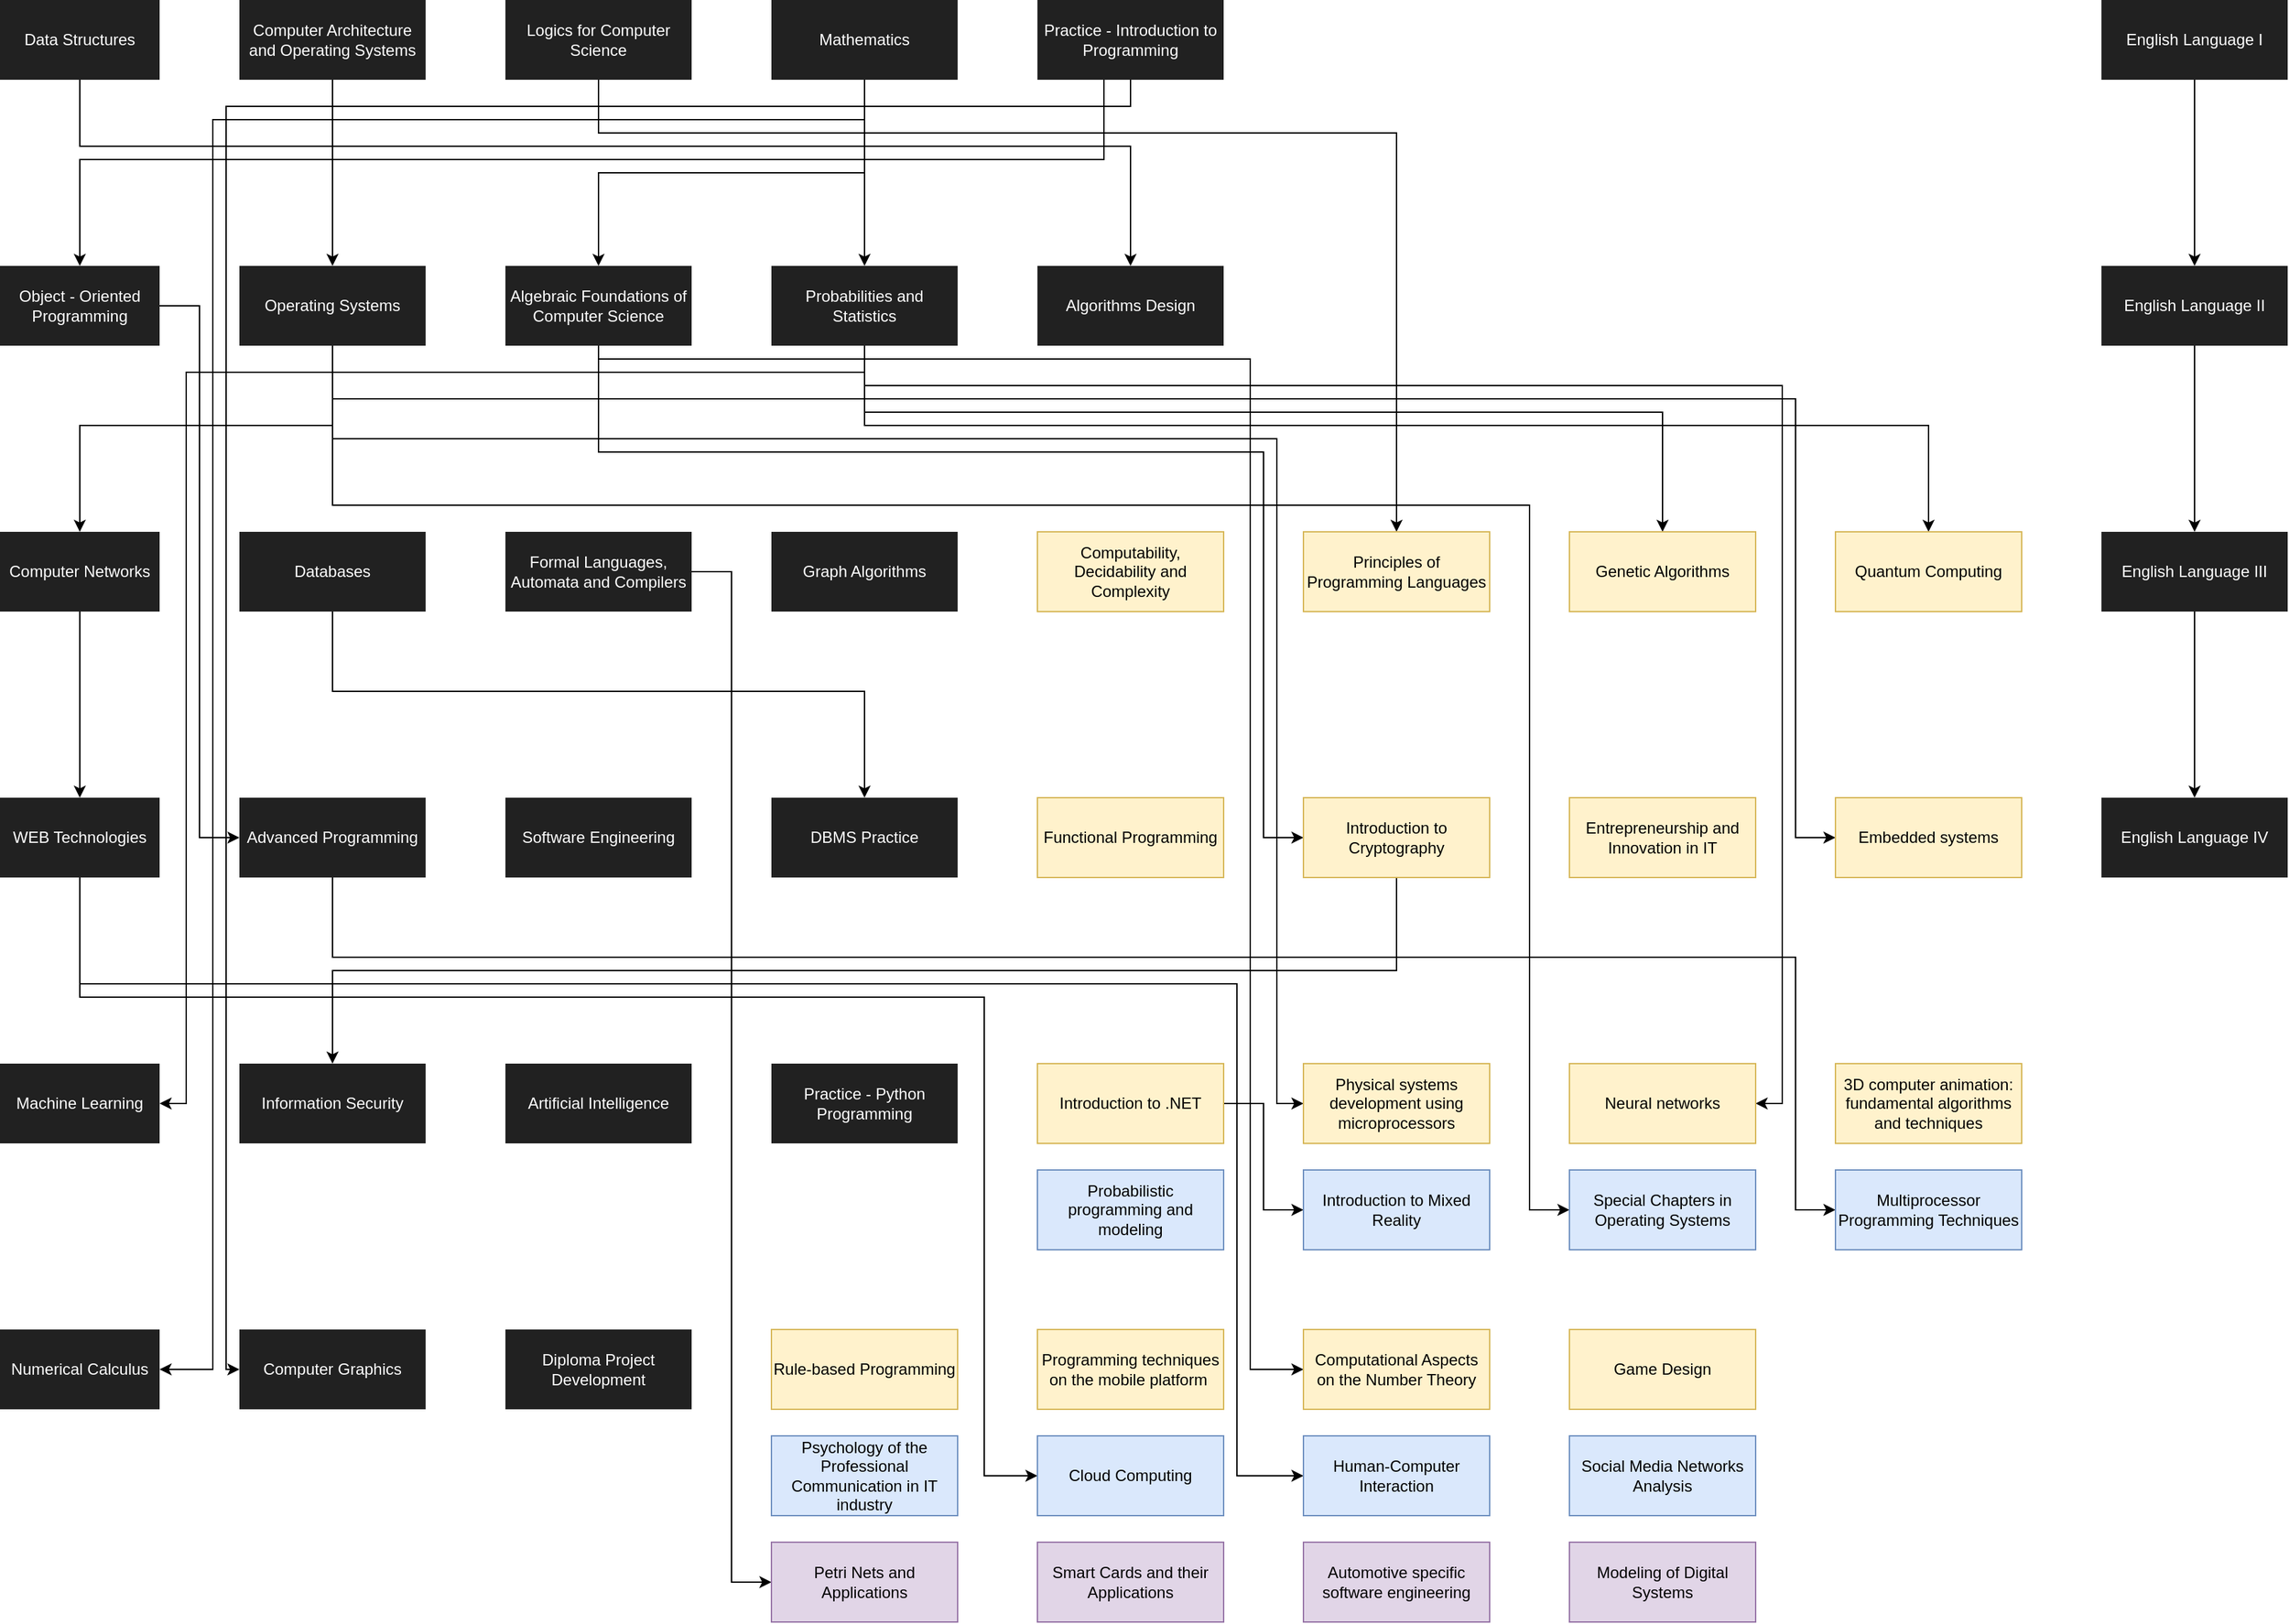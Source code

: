 <mxfile version="16.5.1" type="device"><diagram id="fv5xtPyGjUlm95UcFS3B" name="Page-1"><mxGraphModel dx="3555" dy="2163" grid="1" gridSize="10" guides="1" tooltips="1" connect="1" arrows="1" fold="1" page="1" pageScale="1" pageWidth="850" pageHeight="1100" math="0" shadow="0"><root><mxCell id="0"/><mxCell id="1" parent="0"/><mxCell id="3KuPMrUNKsbzghcKbIA2-4" style="edgeStyle=orthogonalEdgeStyle;rounded=0;orthogonalLoop=1;jettySize=auto;html=1;entryX=0.5;entryY=0;entryDx=0;entryDy=0;" edge="1" parent="1" source="21LPCDQ_-H-mYx70lP6T-1" target="21LPCDQ_-H-mYx70lP6T-12"><mxGeometry relative="1" as="geometry"><Array as="points"><mxPoint x="340" y="350"/><mxPoint x="1130" y="350"/></Array></mxGeometry></mxCell><mxCell id="21LPCDQ_-H-mYx70lP6T-1" value="Data Structures" style="rounded=0;whiteSpace=wrap;html=1;strokeColor=none;fillColor=#212121;fontColor=#FFFFFF;" parent="1" vertex="1"><mxGeometry x="280" y="240" width="120" height="60" as="geometry"/></mxCell><mxCell id="3KuPMrUNKsbzghcKbIA2-1" style="edgeStyle=orthogonalEdgeStyle;rounded=0;orthogonalLoop=1;jettySize=auto;html=1;entryX=0.5;entryY=0;entryDx=0;entryDy=0;" edge="1" parent="1" source="21LPCDQ_-H-mYx70lP6T-2" target="21LPCDQ_-H-mYx70lP6T-9"><mxGeometry relative="1" as="geometry"/></mxCell><mxCell id="21LPCDQ_-H-mYx70lP6T-2" value="Computer Architecture and Operating Systems" style="rounded=0;whiteSpace=wrap;html=1;strokeColor=none;fillColor=#212121;fontColor=#FFFFFF;" parent="1" vertex="1"><mxGeometry x="460" y="240" width="140" height="60" as="geometry"/></mxCell><mxCell id="3KuPMrUNKsbzghcKbIA2-7" style="edgeStyle=orthogonalEdgeStyle;rounded=0;orthogonalLoop=1;jettySize=auto;html=1;entryX=0.5;entryY=0;entryDx=0;entryDy=0;" edge="1" parent="1" source="21LPCDQ_-H-mYx70lP6T-4" target="21LPCDQ_-H-mYx70lP6T-38"><mxGeometry relative="1" as="geometry"><Array as="points"><mxPoint x="730" y="340"/><mxPoint x="1330" y="340"/></Array></mxGeometry></mxCell><mxCell id="21LPCDQ_-H-mYx70lP6T-4" value="Logics for Computer Science" style="rounded=0;whiteSpace=wrap;html=1;strokeColor=none;fillColor=#212121;fontColor=#FFFFFF;" parent="1" vertex="1"><mxGeometry x="660" y="240" width="140" height="60" as="geometry"/></mxCell><mxCell id="3KuPMrUNKsbzghcKbIA2-2" style="edgeStyle=orthogonalEdgeStyle;rounded=0;orthogonalLoop=1;jettySize=auto;html=1;entryX=0.5;entryY=0;entryDx=0;entryDy=0;" edge="1" parent="1" source="21LPCDQ_-H-mYx70lP6T-5" target="21LPCDQ_-H-mYx70lP6T-11"><mxGeometry relative="1" as="geometry"/></mxCell><mxCell id="3KuPMrUNKsbzghcKbIA2-8" style="edgeStyle=orthogonalEdgeStyle;rounded=0;orthogonalLoop=1;jettySize=auto;html=1;entryX=0.5;entryY=0;entryDx=0;entryDy=0;" edge="1" parent="1" source="21LPCDQ_-H-mYx70lP6T-5" target="21LPCDQ_-H-mYx70lP6T-10"><mxGeometry relative="1" as="geometry"><Array as="points"><mxPoint x="930" y="370"/><mxPoint x="730" y="370"/></Array></mxGeometry></mxCell><mxCell id="3KuPMrUNKsbzghcKbIA2-27" style="edgeStyle=orthogonalEdgeStyle;rounded=0;orthogonalLoop=1;jettySize=auto;html=1;entryX=1;entryY=0.5;entryDx=0;entryDy=0;" edge="1" parent="1" source="21LPCDQ_-H-mYx70lP6T-5" target="21LPCDQ_-H-mYx70lP6T-32"><mxGeometry relative="1" as="geometry"><Array as="points"><mxPoint x="930" y="330"/><mxPoint x="440" y="330"/><mxPoint x="440" y="1270"/></Array></mxGeometry></mxCell><mxCell id="21LPCDQ_-H-mYx70lP6T-5" value="Mathematics" style="rounded=0;whiteSpace=wrap;html=1;strokeColor=none;fillColor=#212121;fontColor=#FFFFFF;" parent="1" vertex="1"><mxGeometry x="860" y="240" width="140" height="60" as="geometry"/></mxCell><mxCell id="3KuPMrUNKsbzghcKbIA2-3" style="edgeStyle=orthogonalEdgeStyle;rounded=0;orthogonalLoop=1;jettySize=auto;html=1;entryX=0.5;entryY=0;entryDx=0;entryDy=0;" edge="1" parent="1" source="21LPCDQ_-H-mYx70lP6T-6" target="21LPCDQ_-H-mYx70lP6T-8"><mxGeometry relative="1" as="geometry"><Array as="points"><mxPoint x="1110" y="360"/><mxPoint x="340" y="360"/></Array></mxGeometry></mxCell><mxCell id="3KuPMrUNKsbzghcKbIA2-28" style="edgeStyle=orthogonalEdgeStyle;rounded=0;orthogonalLoop=1;jettySize=auto;html=1;entryX=0;entryY=0.5;entryDx=0;entryDy=0;" edge="1" parent="1" source="21LPCDQ_-H-mYx70lP6T-6" target="21LPCDQ_-H-mYx70lP6T-33"><mxGeometry relative="1" as="geometry"><Array as="points"><mxPoint x="1130" y="320"/><mxPoint x="450" y="320"/><mxPoint x="450" y="1270"/></Array></mxGeometry></mxCell><mxCell id="21LPCDQ_-H-mYx70lP6T-6" value="Practice - Introduction to Programming" style="rounded=0;whiteSpace=wrap;html=1;strokeColor=none;fillColor=#212121;fontColor=#FFFFFF;" parent="1" vertex="1"><mxGeometry x="1060" y="240" width="140" height="60" as="geometry"/></mxCell><mxCell id="3KuPMrUNKsbzghcKbIA2-32" style="edgeStyle=orthogonalEdgeStyle;rounded=0;orthogonalLoop=1;jettySize=auto;html=1;entryX=0.5;entryY=0;entryDx=0;entryDy=0;" edge="1" parent="1" source="21LPCDQ_-H-mYx70lP6T-7" target="21LPCDQ_-H-mYx70lP6T-13"><mxGeometry relative="1" as="geometry"/></mxCell><mxCell id="21LPCDQ_-H-mYx70lP6T-7" value="English Language I" style="rounded=0;whiteSpace=wrap;html=1;strokeColor=none;fillColor=#212121;fontColor=#FFFFFF;" parent="1" vertex="1"><mxGeometry x="1860" y="240" width="140" height="60" as="geometry"/></mxCell><mxCell id="3KuPMrUNKsbzghcKbIA2-13" style="edgeStyle=orthogonalEdgeStyle;rounded=0;orthogonalLoop=1;jettySize=auto;html=1;entryX=0;entryY=0.5;entryDx=0;entryDy=0;" edge="1" parent="1" source="21LPCDQ_-H-mYx70lP6T-8" target="21LPCDQ_-H-mYx70lP6T-21"><mxGeometry relative="1" as="geometry"/></mxCell><mxCell id="21LPCDQ_-H-mYx70lP6T-8" value="Object - Oriented Programming" style="rounded=0;whiteSpace=wrap;html=1;strokeColor=none;fillColor=#212121;fontColor=#FFFFFF;" parent="1" vertex="1"><mxGeometry x="280" y="440" width="120" height="60" as="geometry"/></mxCell><mxCell id="3KuPMrUNKsbzghcKbIA2-5" style="edgeStyle=orthogonalEdgeStyle;rounded=0;orthogonalLoop=1;jettySize=auto;html=1;entryX=0.5;entryY=0;entryDx=0;entryDy=0;" edge="1" parent="1" source="21LPCDQ_-H-mYx70lP6T-9" target="21LPCDQ_-H-mYx70lP6T-14"><mxGeometry relative="1" as="geometry"><Array as="points"><mxPoint x="530" y="560"/><mxPoint x="340" y="560"/></Array></mxGeometry></mxCell><mxCell id="3KuPMrUNKsbzghcKbIA2-17" style="edgeStyle=orthogonalEdgeStyle;rounded=0;orthogonalLoop=1;jettySize=auto;html=1;entryX=0;entryY=0.5;entryDx=0;entryDy=0;" edge="1" parent="1" source="21LPCDQ_-H-mYx70lP6T-9" target="21LPCDQ_-H-mYx70lP6T-44"><mxGeometry relative="1" as="geometry"><Array as="points"><mxPoint x="530" y="540"/><mxPoint x="1630" y="540"/><mxPoint x="1630" y="870"/></Array></mxGeometry></mxCell><mxCell id="3KuPMrUNKsbzghcKbIA2-23" style="edgeStyle=orthogonalEdgeStyle;rounded=0;orthogonalLoop=1;jettySize=auto;html=1;entryX=0;entryY=0.5;entryDx=0;entryDy=0;" edge="1" parent="1" source="21LPCDQ_-H-mYx70lP6T-9" target="21LPCDQ_-H-mYx70lP6T-51"><mxGeometry relative="1" as="geometry"><Array as="points"><mxPoint x="530" y="620"/><mxPoint x="1430" y="620"/><mxPoint x="1430" y="1150"/></Array></mxGeometry></mxCell><mxCell id="3KuPMrUNKsbzghcKbIA2-26" style="edgeStyle=orthogonalEdgeStyle;rounded=0;orthogonalLoop=1;jettySize=auto;html=1;entryX=0;entryY=0.5;entryDx=0;entryDy=0;" edge="1" parent="1" source="21LPCDQ_-H-mYx70lP6T-9" target="21LPCDQ_-H-mYx70lP6T-46"><mxGeometry relative="1" as="geometry"><Array as="points"><mxPoint x="530" y="570"/><mxPoint x="1240" y="570"/><mxPoint x="1240" y="1070"/></Array></mxGeometry></mxCell><mxCell id="21LPCDQ_-H-mYx70lP6T-9" value="Operating Systems" style="rounded=0;whiteSpace=wrap;html=1;strokeColor=none;fillColor=#212121;fontColor=#FFFFFF;" parent="1" vertex="1"><mxGeometry x="460" y="440" width="140" height="60" as="geometry"/></mxCell><mxCell id="3KuPMrUNKsbzghcKbIA2-16" style="edgeStyle=orthogonalEdgeStyle;rounded=0;orthogonalLoop=1;jettySize=auto;html=1;entryX=0;entryY=0.5;entryDx=0;entryDy=0;" edge="1" parent="1" source="21LPCDQ_-H-mYx70lP6T-10" target="21LPCDQ_-H-mYx70lP6T-42"><mxGeometry relative="1" as="geometry"><Array as="points"><mxPoint x="730" y="580"/><mxPoint x="1230" y="580"/><mxPoint x="1230" y="870"/></Array></mxGeometry></mxCell><mxCell id="3KuPMrUNKsbzghcKbIA2-29" style="edgeStyle=orthogonalEdgeStyle;rounded=0;orthogonalLoop=1;jettySize=auto;html=1;entryX=0;entryY=0.5;entryDx=0;entryDy=0;" edge="1" parent="1" source="21LPCDQ_-H-mYx70lP6T-10" target="21LPCDQ_-H-mYx70lP6T-65"><mxGeometry relative="1" as="geometry"><Array as="points"><mxPoint x="730" y="510"/><mxPoint x="1220" y="510"/><mxPoint x="1220" y="1270"/></Array></mxGeometry></mxCell><mxCell id="21LPCDQ_-H-mYx70lP6T-10" value="Algebraic Foundations of Computer Science" style="rounded=0;whiteSpace=wrap;html=1;strokeColor=none;fillColor=#212121;fontColor=#FFFFFF;" parent="1" vertex="1"><mxGeometry x="660" y="440" width="140" height="60" as="geometry"/></mxCell><mxCell id="3KuPMrUNKsbzghcKbIA2-9" style="edgeStyle=orthogonalEdgeStyle;rounded=0;orthogonalLoop=1;jettySize=auto;html=1;entryX=0.5;entryY=0;entryDx=0;entryDy=0;" edge="1" parent="1" source="21LPCDQ_-H-mYx70lP6T-11" target="21LPCDQ_-H-mYx70lP6T-39"><mxGeometry relative="1" as="geometry"><Array as="points"><mxPoint x="930" y="550"/><mxPoint x="1530" y="550"/></Array></mxGeometry></mxCell><mxCell id="3KuPMrUNKsbzghcKbIA2-11" style="edgeStyle=orthogonalEdgeStyle;rounded=0;orthogonalLoop=1;jettySize=auto;html=1;entryX=0.5;entryY=0;entryDx=0;entryDy=0;" edge="1" parent="1" source="21LPCDQ_-H-mYx70lP6T-11" target="21LPCDQ_-H-mYx70lP6T-40"><mxGeometry relative="1" as="geometry"><Array as="points"><mxPoint x="930" y="560"/><mxPoint x="1730" y="560"/></Array></mxGeometry></mxCell><mxCell id="3KuPMrUNKsbzghcKbIA2-18" style="edgeStyle=orthogonalEdgeStyle;rounded=0;orthogonalLoop=1;jettySize=auto;html=1;entryX=1;entryY=0.5;entryDx=0;entryDy=0;" edge="1" parent="1" source="21LPCDQ_-H-mYx70lP6T-11" target="21LPCDQ_-H-mYx70lP6T-26"><mxGeometry relative="1" as="geometry"><Array as="points"><mxPoint x="930" y="520"/><mxPoint x="420" y="520"/><mxPoint x="420" y="1070"/></Array></mxGeometry></mxCell><mxCell id="3KuPMrUNKsbzghcKbIA2-25" style="edgeStyle=orthogonalEdgeStyle;rounded=0;orthogonalLoop=1;jettySize=auto;html=1;entryX=1;entryY=0.5;entryDx=0;entryDy=0;" edge="1" parent="1" source="21LPCDQ_-H-mYx70lP6T-11" target="21LPCDQ_-H-mYx70lP6T-47"><mxGeometry relative="1" as="geometry"><Array as="points"><mxPoint x="930" y="530"/><mxPoint x="1620" y="530"/><mxPoint x="1620" y="1070"/></Array></mxGeometry></mxCell><mxCell id="21LPCDQ_-H-mYx70lP6T-11" value="Probabilities and Statistics" style="rounded=0;whiteSpace=wrap;html=1;strokeColor=none;fillColor=#212121;fontColor=#FFFFFF;" parent="1" vertex="1"><mxGeometry x="860" y="440" width="140" height="60" as="geometry"/></mxCell><mxCell id="21LPCDQ_-H-mYx70lP6T-12" value="Algorithms Design" style="rounded=0;whiteSpace=wrap;html=1;strokeColor=none;fillColor=#212121;fontColor=#FFFFFF;" parent="1" vertex="1"><mxGeometry x="1060" y="440" width="140" height="60" as="geometry"/></mxCell><mxCell id="3KuPMrUNKsbzghcKbIA2-33" style="edgeStyle=orthogonalEdgeStyle;rounded=0;orthogonalLoop=1;jettySize=auto;html=1;entryX=0.5;entryY=0;entryDx=0;entryDy=0;" edge="1" parent="1" source="21LPCDQ_-H-mYx70lP6T-13" target="21LPCDQ_-H-mYx70lP6T-19"><mxGeometry relative="1" as="geometry"/></mxCell><mxCell id="21LPCDQ_-H-mYx70lP6T-13" value="English Language II" style="rounded=0;whiteSpace=wrap;html=1;strokeColor=none;fillColor=#212121;fontColor=#FFFFFF;" parent="1" vertex="1"><mxGeometry x="1860" y="440" width="140" height="60" as="geometry"/></mxCell><mxCell id="3KuPMrUNKsbzghcKbIA2-12" style="edgeStyle=orthogonalEdgeStyle;rounded=0;orthogonalLoop=1;jettySize=auto;html=1;entryX=0.5;entryY=0;entryDx=0;entryDy=0;" edge="1" parent="1" source="21LPCDQ_-H-mYx70lP6T-14" target="21LPCDQ_-H-mYx70lP6T-20"><mxGeometry relative="1" as="geometry"/></mxCell><mxCell id="21LPCDQ_-H-mYx70lP6T-14" value="Computer Networks" style="rounded=0;whiteSpace=wrap;html=1;strokeColor=none;fillColor=#212121;fontColor=#FFFFFF;" parent="1" vertex="1"><mxGeometry x="280" y="640" width="120" height="60" as="geometry"/></mxCell><mxCell id="3KuPMrUNKsbzghcKbIA2-15" style="edgeStyle=orthogonalEdgeStyle;rounded=0;orthogonalLoop=1;jettySize=auto;html=1;entryX=0.5;entryY=0;entryDx=0;entryDy=0;" edge="1" parent="1" source="21LPCDQ_-H-mYx70lP6T-15" target="21LPCDQ_-H-mYx70lP6T-23"><mxGeometry relative="1" as="geometry"><Array as="points"><mxPoint x="530" y="760"/><mxPoint x="930" y="760"/></Array></mxGeometry></mxCell><mxCell id="21LPCDQ_-H-mYx70lP6T-15" value="Databases" style="rounded=0;whiteSpace=wrap;html=1;strokeColor=none;fillColor=#212121;fontColor=#FFFFFF;" parent="1" vertex="1"><mxGeometry x="460" y="640" width="140" height="60" as="geometry"/></mxCell><mxCell id="3KuPMrUNKsbzghcKbIA2-10" style="edgeStyle=orthogonalEdgeStyle;rounded=0;orthogonalLoop=1;jettySize=auto;html=1;entryX=0;entryY=0.5;entryDx=0;entryDy=0;" edge="1" parent="1" source="21LPCDQ_-H-mYx70lP6T-16" target="21LPCDQ_-H-mYx70lP6T-63"><mxGeometry relative="1" as="geometry"/></mxCell><mxCell id="21LPCDQ_-H-mYx70lP6T-16" value="Formal Languages, Automata and Compilers" style="rounded=0;whiteSpace=wrap;html=1;strokeColor=none;fillColor=#212121;fontColor=#FFFFFF;" parent="1" vertex="1"><mxGeometry x="660" y="640" width="140" height="60" as="geometry"/></mxCell><mxCell id="21LPCDQ_-H-mYx70lP6T-17" value="Graph Algorithms" style="rounded=0;whiteSpace=wrap;html=1;strokeColor=none;fillColor=#212121;fontColor=#FFFFFF;" parent="1" vertex="1"><mxGeometry x="860" y="640" width="140" height="60" as="geometry"/></mxCell><mxCell id="3KuPMrUNKsbzghcKbIA2-34" style="edgeStyle=orthogonalEdgeStyle;rounded=0;orthogonalLoop=1;jettySize=auto;html=1;entryX=0.5;entryY=0;entryDx=0;entryDy=0;" edge="1" parent="1" source="21LPCDQ_-H-mYx70lP6T-19" target="21LPCDQ_-H-mYx70lP6T-25"><mxGeometry relative="1" as="geometry"/></mxCell><mxCell id="21LPCDQ_-H-mYx70lP6T-19" value="English Language III" style="rounded=0;whiteSpace=wrap;html=1;strokeColor=none;fillColor=#212121;fontColor=#FFFFFF;" parent="1" vertex="1"><mxGeometry x="1860" y="640" width="140" height="60" as="geometry"/></mxCell><mxCell id="3KuPMrUNKsbzghcKbIA2-30" style="edgeStyle=orthogonalEdgeStyle;rounded=0;orthogonalLoop=1;jettySize=auto;html=1;entryX=0;entryY=0.5;entryDx=0;entryDy=0;" edge="1" parent="1" source="21LPCDQ_-H-mYx70lP6T-20" target="21LPCDQ_-H-mYx70lP6T-59"><mxGeometry relative="1" as="geometry"><Array as="points"><mxPoint x="340" y="980"/><mxPoint x="1210" y="980"/><mxPoint x="1210" y="1350"/></Array></mxGeometry></mxCell><mxCell id="3KuPMrUNKsbzghcKbIA2-31" style="edgeStyle=orthogonalEdgeStyle;rounded=0;orthogonalLoop=1;jettySize=auto;html=1;entryX=0;entryY=0.5;entryDx=0;entryDy=0;" edge="1" parent="1" source="21LPCDQ_-H-mYx70lP6T-20" target="21LPCDQ_-H-mYx70lP6T-58"><mxGeometry relative="1" as="geometry"><Array as="points"><mxPoint x="340" y="990"/><mxPoint x="1020" y="990"/><mxPoint x="1020" y="1350"/></Array></mxGeometry></mxCell><mxCell id="21LPCDQ_-H-mYx70lP6T-20" value="WEB Technologies" style="rounded=0;whiteSpace=wrap;html=1;strokeColor=none;fillColor=#212121;fontColor=#FFFFFF;" parent="1" vertex="1"><mxGeometry x="280" y="840" width="120" height="60" as="geometry"/></mxCell><mxCell id="3KuPMrUNKsbzghcKbIA2-24" style="edgeStyle=orthogonalEdgeStyle;rounded=0;orthogonalLoop=1;jettySize=auto;html=1;entryX=0;entryY=0.5;entryDx=0;entryDy=0;" edge="1" parent="1" source="21LPCDQ_-H-mYx70lP6T-21" target="21LPCDQ_-H-mYx70lP6T-52"><mxGeometry relative="1" as="geometry"><Array as="points"><mxPoint x="530" y="960"/><mxPoint x="1630" y="960"/><mxPoint x="1630" y="1150"/></Array></mxGeometry></mxCell><mxCell id="21LPCDQ_-H-mYx70lP6T-21" value="Advanced Programming" style="rounded=0;whiteSpace=wrap;html=1;strokeColor=none;fillColor=#212121;fontColor=#FFFFFF;" parent="1" vertex="1"><mxGeometry x="460" y="840" width="140" height="60" as="geometry"/></mxCell><mxCell id="21LPCDQ_-H-mYx70lP6T-22" value="Software Engineering" style="rounded=0;whiteSpace=wrap;html=1;strokeColor=none;fillColor=#212121;fontColor=#FFFFFF;" parent="1" vertex="1"><mxGeometry x="660" y="840" width="140" height="60" as="geometry"/></mxCell><mxCell id="21LPCDQ_-H-mYx70lP6T-23" value="DBMS Practice" style="rounded=0;whiteSpace=wrap;html=1;strokeColor=none;fillColor=#212121;fontColor=#FFFFFF;" parent="1" vertex="1"><mxGeometry x="860" y="840" width="140" height="60" as="geometry"/></mxCell><mxCell id="21LPCDQ_-H-mYx70lP6T-25" value="English Language IV" style="rounded=0;whiteSpace=wrap;html=1;strokeColor=none;fillColor=#212121;fontColor=#FFFFFF;" parent="1" vertex="1"><mxGeometry x="1860" y="840" width="140" height="60" as="geometry"/></mxCell><mxCell id="21LPCDQ_-H-mYx70lP6T-26" value="Machine Learning" style="rounded=0;whiteSpace=wrap;html=1;strokeColor=none;fillColor=#212121;fontColor=#FFFFFF;" parent="1" vertex="1"><mxGeometry x="280" y="1040" width="120" height="60" as="geometry"/></mxCell><mxCell id="21LPCDQ_-H-mYx70lP6T-27" value="Information Security" style="rounded=0;whiteSpace=wrap;html=1;strokeColor=none;fillColor=#212121;fontColor=#FFFFFF;" parent="1" vertex="1"><mxGeometry x="460" y="1040" width="140" height="60" as="geometry"/></mxCell><mxCell id="21LPCDQ_-H-mYx70lP6T-28" value="Artificial Intelligence" style="rounded=0;whiteSpace=wrap;html=1;strokeColor=none;fillColor=#212121;fontColor=#FFFFFF;" parent="1" vertex="1"><mxGeometry x="660" y="1040" width="140" height="60" as="geometry"/></mxCell><mxCell id="21LPCDQ_-H-mYx70lP6T-29" value="Practice - Python Programming" style="rounded=0;whiteSpace=wrap;html=1;strokeColor=none;fillColor=#212121;fontColor=#FFFFFF;" parent="1" vertex="1"><mxGeometry x="860" y="1040" width="140" height="60" as="geometry"/></mxCell><mxCell id="21LPCDQ_-H-mYx70lP6T-32" value="Numerical Calculus" style="rounded=0;whiteSpace=wrap;html=1;strokeColor=none;fillColor=#212121;fontColor=#FFFFFF;" parent="1" vertex="1"><mxGeometry x="280" y="1240" width="120" height="60" as="geometry"/></mxCell><mxCell id="21LPCDQ_-H-mYx70lP6T-33" value="Computer Graphics" style="rounded=0;whiteSpace=wrap;html=1;strokeColor=none;fillColor=#212121;fontColor=#FFFFFF;" parent="1" vertex="1"><mxGeometry x="460" y="1240" width="140" height="60" as="geometry"/></mxCell><mxCell id="21LPCDQ_-H-mYx70lP6T-34" value="Diploma Project Development" style="rounded=0;whiteSpace=wrap;html=1;strokeColor=none;fillColor=#212121;fontColor=#FFFFFF;" parent="1" vertex="1"><mxGeometry x="660" y="1240" width="140" height="60" as="geometry"/></mxCell><mxCell id="21LPCDQ_-H-mYx70lP6T-38" value="Principles of Programming Languages" style="rounded=0;whiteSpace=wrap;html=1;strokeColor=#d6b656;fillColor=#fff2cc;" parent="1" vertex="1"><mxGeometry x="1260" y="640" width="140" height="60" as="geometry"/></mxCell><mxCell id="21LPCDQ_-H-mYx70lP6T-39" value="Genetic Algorithms" style="rounded=0;whiteSpace=wrap;html=1;strokeColor=#d6b656;fillColor=#fff2cc;" parent="1" vertex="1"><mxGeometry x="1460" y="640" width="140" height="60" as="geometry"/></mxCell><mxCell id="21LPCDQ_-H-mYx70lP6T-40" value="Quantum Computing" style="rounded=0;whiteSpace=wrap;html=1;strokeColor=#d6b656;fillColor=#fff2cc;" parent="1" vertex="1"><mxGeometry x="1660" y="640" width="140" height="60" as="geometry"/></mxCell><mxCell id="21LPCDQ_-H-mYx70lP6T-41" value="Computability, Decidability and Complexity" style="rounded=0;whiteSpace=wrap;html=1;strokeColor=#d6b656;fillColor=#fff2cc;" parent="1" vertex="1"><mxGeometry x="1060" y="640" width="140" height="60" as="geometry"/></mxCell><mxCell id="3KuPMrUNKsbzghcKbIA2-21" style="edgeStyle=orthogonalEdgeStyle;rounded=0;orthogonalLoop=1;jettySize=auto;html=1;entryX=0.5;entryY=0;entryDx=0;entryDy=0;" edge="1" parent="1" source="21LPCDQ_-H-mYx70lP6T-42" target="21LPCDQ_-H-mYx70lP6T-27"><mxGeometry relative="1" as="geometry"><Array as="points"><mxPoint x="1330" y="970"/><mxPoint x="530" y="970"/></Array></mxGeometry></mxCell><mxCell id="21LPCDQ_-H-mYx70lP6T-42" value="Introduction to Cryptography" style="rounded=0;whiteSpace=wrap;html=1;strokeColor=#d6b656;fillColor=#fff2cc;" parent="1" vertex="1"><mxGeometry x="1260" y="840" width="140" height="60" as="geometry"/></mxCell><mxCell id="21LPCDQ_-H-mYx70lP6T-43" value="Entrepreneurship and Innovation in IT" style="rounded=0;whiteSpace=wrap;html=1;strokeColor=#d6b656;fillColor=#fff2cc;" parent="1" vertex="1"><mxGeometry x="1460" y="840" width="140" height="60" as="geometry"/></mxCell><mxCell id="21LPCDQ_-H-mYx70lP6T-44" value="Embedded systems" style="rounded=0;whiteSpace=wrap;html=1;strokeColor=#d6b656;fillColor=#fff2cc;" parent="1" vertex="1"><mxGeometry x="1660" y="840" width="140" height="60" as="geometry"/></mxCell><mxCell id="21LPCDQ_-H-mYx70lP6T-45" value="Functional Programming" style="rounded=0;whiteSpace=wrap;html=1;strokeColor=#d6b656;fillColor=#fff2cc;" parent="1" vertex="1"><mxGeometry x="1060" y="840" width="140" height="60" as="geometry"/></mxCell><mxCell id="21LPCDQ_-H-mYx70lP6T-46" value="Physical systems development using microprocessors" style="rounded=0;whiteSpace=wrap;html=1;strokeColor=#d6b656;fillColor=#fff2cc;" parent="1" vertex="1"><mxGeometry x="1260" y="1040" width="140" height="60" as="geometry"/></mxCell><mxCell id="21LPCDQ_-H-mYx70lP6T-47" value="Neural networks" style="rounded=0;whiteSpace=wrap;html=1;strokeColor=#d6b656;fillColor=#fff2cc;" parent="1" vertex="1"><mxGeometry x="1460" y="1040" width="140" height="60" as="geometry"/></mxCell><mxCell id="21LPCDQ_-H-mYx70lP6T-48" value="3D computer animation: fundamental algorithms and techniques" style="rounded=0;whiteSpace=wrap;html=1;strokeColor=#d6b656;fillColor=#fff2cc;" parent="1" vertex="1"><mxGeometry x="1660" y="1040" width="140" height="60" as="geometry"/></mxCell><mxCell id="3KuPMrUNKsbzghcKbIA2-22" style="edgeStyle=orthogonalEdgeStyle;rounded=0;orthogonalLoop=1;jettySize=auto;html=1;entryX=0;entryY=0.5;entryDx=0;entryDy=0;" edge="1" parent="1" source="21LPCDQ_-H-mYx70lP6T-49" target="21LPCDQ_-H-mYx70lP6T-50"><mxGeometry relative="1" as="geometry"/></mxCell><mxCell id="21LPCDQ_-H-mYx70lP6T-49" value="Introduction to .NET" style="rounded=0;whiteSpace=wrap;html=1;strokeColor=#d6b656;fillColor=#fff2cc;" parent="1" vertex="1"><mxGeometry x="1060" y="1040" width="140" height="60" as="geometry"/></mxCell><mxCell id="21LPCDQ_-H-mYx70lP6T-50" value="Introduction to Mixed Reality" style="rounded=0;whiteSpace=wrap;html=1;strokeColor=#6c8ebf;fillColor=#dae8fc;" parent="1" vertex="1"><mxGeometry x="1260" y="1120" width="140" height="60" as="geometry"/></mxCell><mxCell id="21LPCDQ_-H-mYx70lP6T-51" value="Special Chapters in Operating Systems" style="rounded=0;whiteSpace=wrap;html=1;strokeColor=#6c8ebf;fillColor=#dae8fc;" parent="1" vertex="1"><mxGeometry x="1460" y="1120" width="140" height="60" as="geometry"/></mxCell><mxCell id="21LPCDQ_-H-mYx70lP6T-52" value="Multiprocessor Programming Techniques" style="rounded=0;whiteSpace=wrap;html=1;strokeColor=#6c8ebf;fillColor=#dae8fc;" parent="1" vertex="1"><mxGeometry x="1660" y="1120" width="140" height="60" as="geometry"/></mxCell><mxCell id="21LPCDQ_-H-mYx70lP6T-53" value="Probabilistic programming and modeling" style="rounded=0;whiteSpace=wrap;html=1;strokeColor=#6c8ebf;fillColor=#dae8fc;" parent="1" vertex="1"><mxGeometry x="1060" y="1120" width="140" height="60" as="geometry"/></mxCell><mxCell id="21LPCDQ_-H-mYx70lP6T-54" value="Programming techniques on the mobile platform&amp;nbsp;" style="rounded=0;whiteSpace=wrap;html=1;strokeColor=#d6b656;fillColor=#fff2cc;" parent="1" vertex="1"><mxGeometry x="1060" y="1240" width="140" height="60" as="geometry"/></mxCell><mxCell id="21LPCDQ_-H-mYx70lP6T-55" value="Game Design" style="rounded=0;whiteSpace=wrap;html=1;strokeColor=#d6b656;fillColor=#fff2cc;" parent="1" vertex="1"><mxGeometry x="1460" y="1240" width="140" height="60" as="geometry"/></mxCell><mxCell id="21LPCDQ_-H-mYx70lP6T-57" value="Rule-based Programming" style="rounded=0;whiteSpace=wrap;html=1;strokeColor=#d6b656;fillColor=#fff2cc;" parent="1" vertex="1"><mxGeometry x="860" y="1240" width="140" height="60" as="geometry"/></mxCell><mxCell id="21LPCDQ_-H-mYx70lP6T-58" value="Cloud Computing" style="rounded=0;whiteSpace=wrap;html=1;strokeColor=#6c8ebf;fillColor=#dae8fc;" parent="1" vertex="1"><mxGeometry x="1060" y="1320" width="140" height="60" as="geometry"/></mxCell><mxCell id="21LPCDQ_-H-mYx70lP6T-59" value="Human-Computer Interaction" style="rounded=0;whiteSpace=wrap;html=1;strokeColor=#6c8ebf;fillColor=#dae8fc;" parent="1" vertex="1"><mxGeometry x="1260" y="1320" width="140" height="60" as="geometry"/></mxCell><mxCell id="21LPCDQ_-H-mYx70lP6T-60" value="Psychology of the Professional Communication in IT industry" style="rounded=0;whiteSpace=wrap;html=1;strokeColor=#6c8ebf;fillColor=#dae8fc;" parent="1" vertex="1"><mxGeometry x="860" y="1320" width="140" height="60" as="geometry"/></mxCell><mxCell id="21LPCDQ_-H-mYx70lP6T-61" value="Smart Cards and their Applications" style="rounded=0;whiteSpace=wrap;html=1;strokeColor=#9673a6;fillColor=#e1d5e7;" parent="1" vertex="1"><mxGeometry x="1060" y="1400" width="140" height="60" as="geometry"/></mxCell><mxCell id="21LPCDQ_-H-mYx70lP6T-62" value="Automotive specific software engineering" style="rounded=0;whiteSpace=wrap;html=1;strokeColor=#9673a6;fillColor=#e1d5e7;" parent="1" vertex="1"><mxGeometry x="1260" y="1400" width="140" height="60" as="geometry"/></mxCell><mxCell id="21LPCDQ_-H-mYx70lP6T-63" value="Petri Nets and Applications" style="rounded=0;whiteSpace=wrap;html=1;strokeColor=#9673a6;fillColor=#e1d5e7;" parent="1" vertex="1"><mxGeometry x="860" y="1400" width="140" height="60" as="geometry"/></mxCell><mxCell id="21LPCDQ_-H-mYx70lP6T-64" value="Social Media Networks Analysis " style="rounded=0;whiteSpace=wrap;html=1;strokeColor=#6c8ebf;fillColor=#dae8fc;" parent="1" vertex="1"><mxGeometry x="1460" y="1320" width="140" height="60" as="geometry"/></mxCell><mxCell id="21LPCDQ_-H-mYx70lP6T-65" value="Computational Aspects on the Number Theory" style="rounded=0;whiteSpace=wrap;html=1;strokeColor=#d6b656;fillColor=#fff2cc;" parent="1" vertex="1"><mxGeometry x="1260" y="1240" width="140" height="60" as="geometry"/></mxCell><mxCell id="21LPCDQ_-H-mYx70lP6T-66" value="Modeling of Digital Systems" style="rounded=0;whiteSpace=wrap;html=1;strokeColor=#9673a6;fillColor=#e1d5e7;" parent="1" vertex="1"><mxGeometry x="1460" y="1400" width="140" height="60" as="geometry"/></mxCell></root></mxGraphModel></diagram></mxfile>